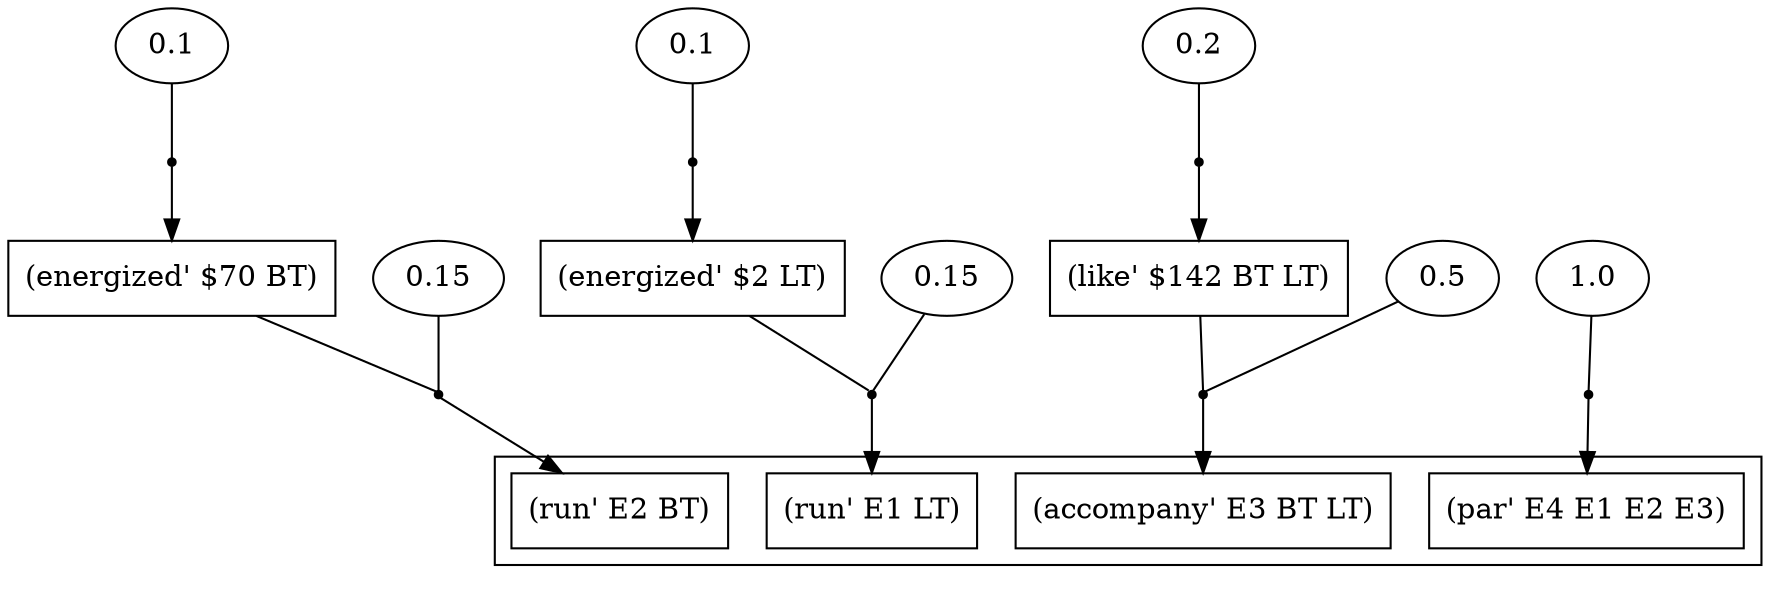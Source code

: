 digraph proof {
 graph [rankdir="TB"]
  e0 [label="0.15"];
  e1 [label="0.1"];
  e2 [label="0.15"];
  e3 [label="0.1"];
  e4 [label="0.5"];
  e5 [label="0.2"];
  e6 [label="1.0"];
  i0 [shape=box label="(energized' $2 LT)"];
  i1 [shape=box label="(energized' $70 BT)"];
  i2 [shape=box label="(like' $142 BT LT)"];
  r0 [shape=point];
  r0 -> o0
  i0 -> r0 [arrowhead=none]
  e0 -> r0 [arrowhead=none]
  r1 [shape=point];
  r1 -> i0
  e1 -> r1 [arrowhead=none]
  r2 [shape=point];
  r2 -> o1
  i1 -> r2 [arrowhead=none]
  e2 -> r2 [arrowhead=none]
  r3 [shape=point];
  r3 -> i1
  e3 -> r3 [arrowhead=none]
  r4 [shape=point];
  r4 -> o2
  i2 -> r4 [arrowhead=none]
  e4 -> r4 [arrowhead=none]
  r5 [shape=point];
  r5 -> i2
  e5 -> r5 [arrowhead=none]
  r6 [shape=point];
  r6 -> o3
  e6 -> r6 [arrowhead=none]
 subgraph cluster {  o0 [shape=box label="(run' E1 LT)"];
  o1 [shape=box label="(run' E2 BT)"];
  o2 [shape=box label="(accompany' E3 BT LT)"];
  o3 [shape=box label="(par' E4 E1 E2 E3)"];
 }
}


